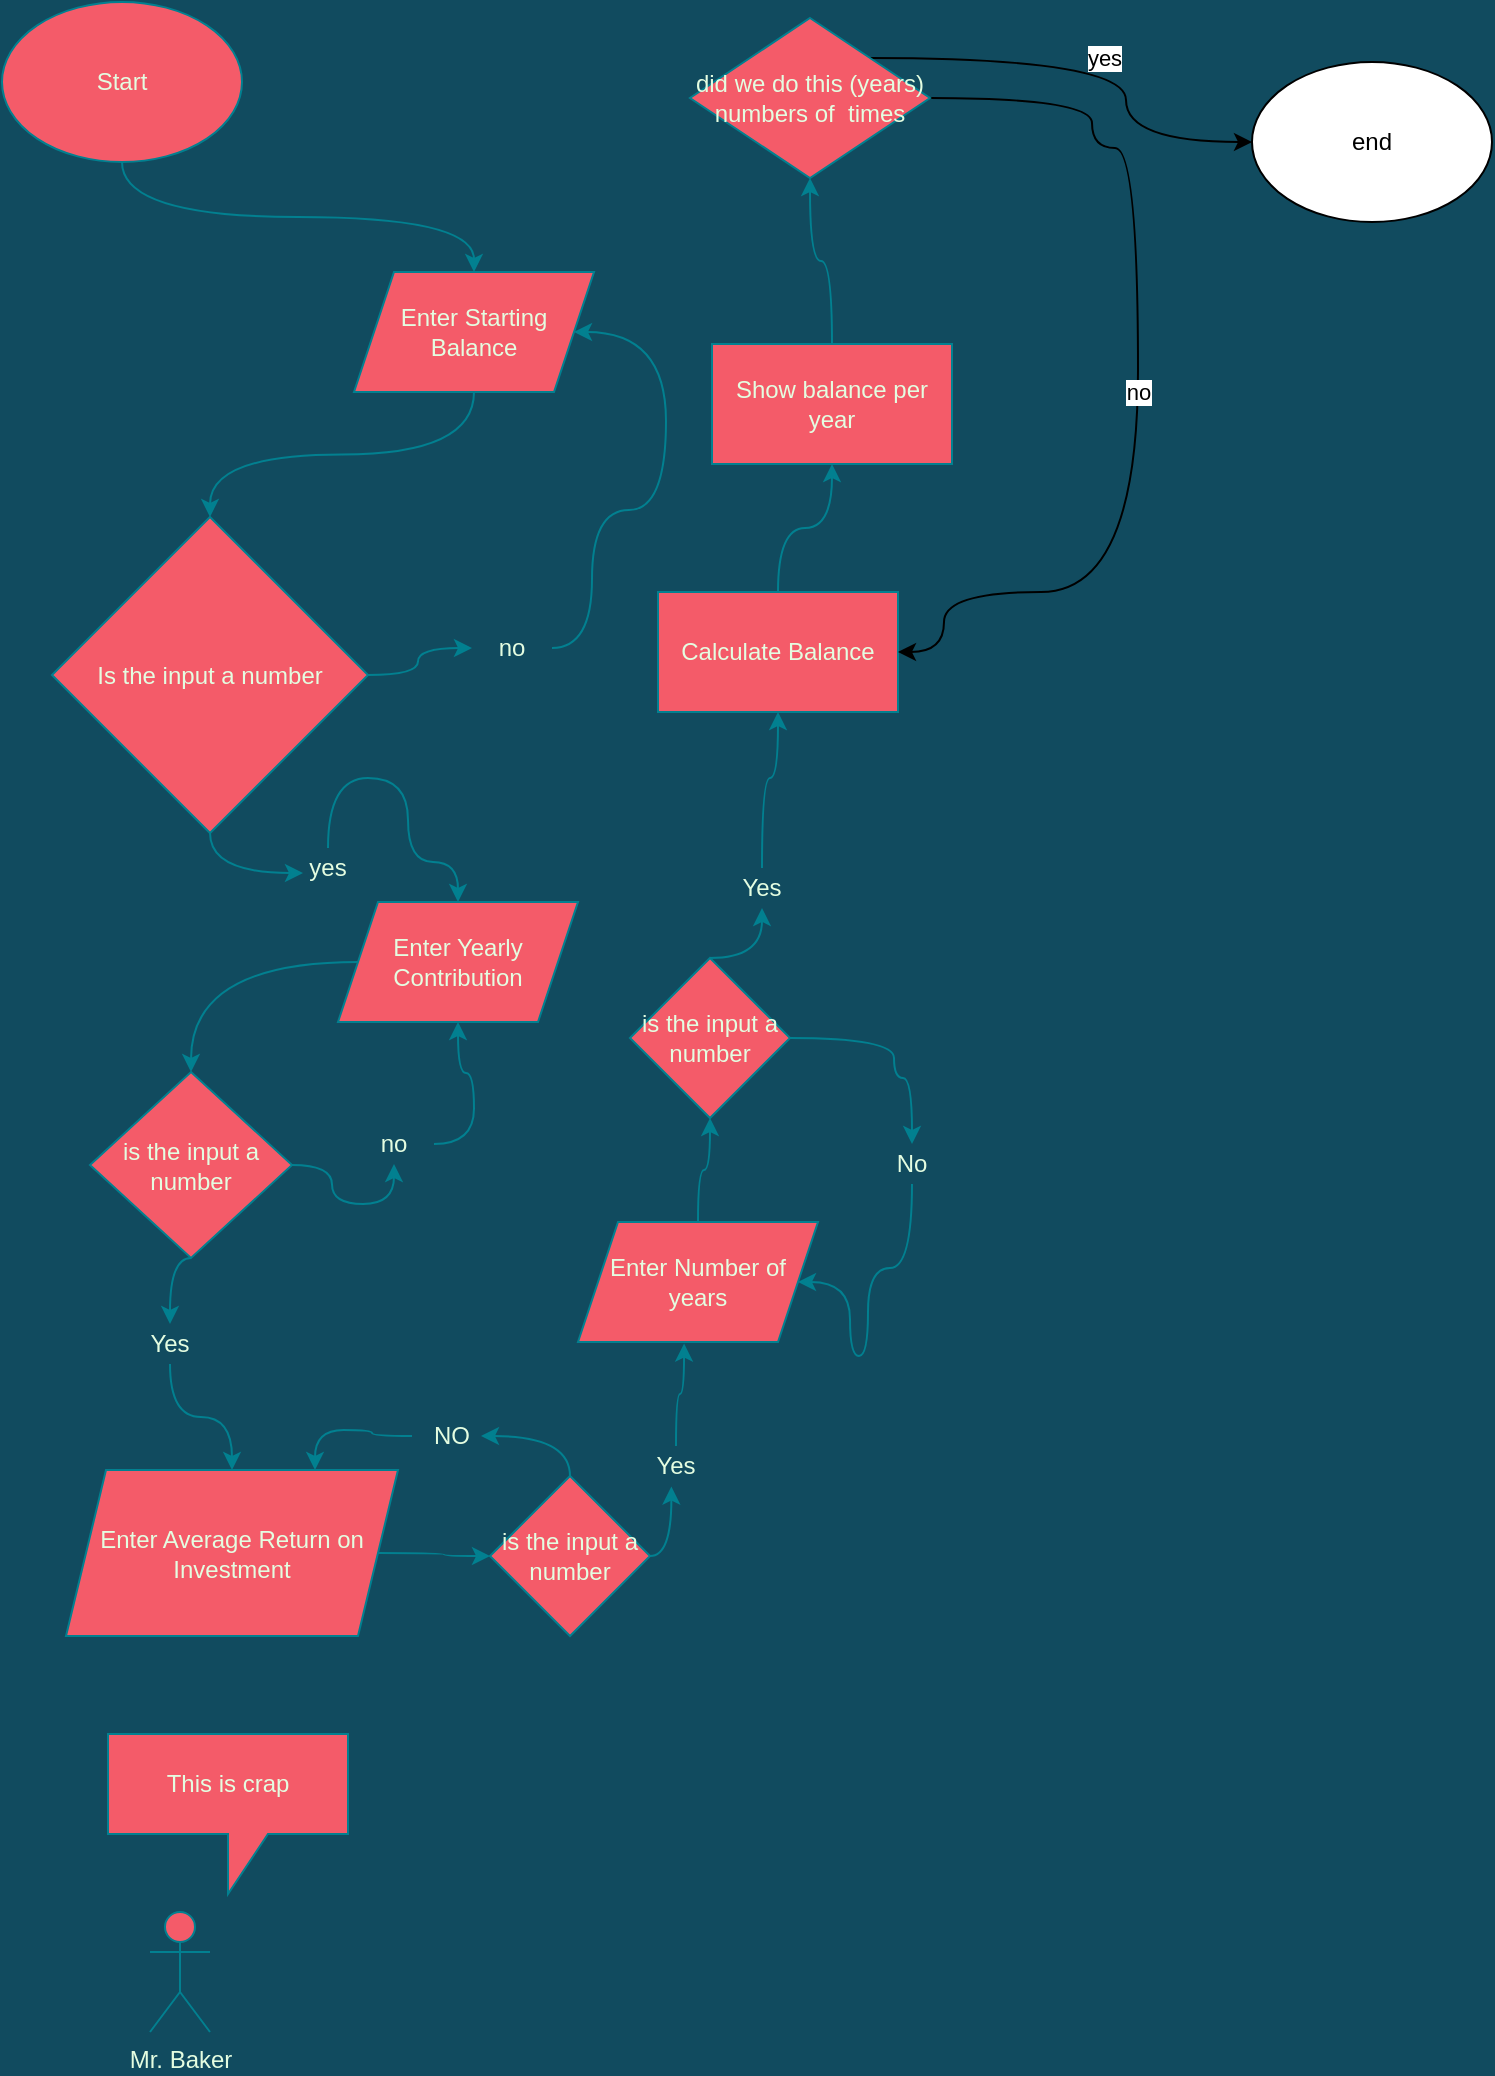 <mxfile type="github" version="13.7.6">
  <diagram id="qUnon9rWK1T8DNUqRCIi" name="Page-1">
    <mxGraphModel grid="0" background="#114B5F" shadow="0" math="0" pageHeight="1100" pageWidth="850" pageScale="1" page="1" fold="1" arrows="1" connect="1" tooltips="1" guides="1" gridSize="10" dy="616" dx="1038">
      <root>
        <mxCell id="0" />
        <mxCell id="1" parent="0" />
        <mxCell id="c7U_lFZOKelw3ld-xOK1-2" value="" parent="1" style="edgeStyle=orthogonalEdgeStyle;orthogonalLoop=1;jettySize=auto;html=1;labelBackgroundColor=#114B5F;strokeColor=#028090;fontColor=#E4FDE1;curved=1;exitX=0.5;exitY=1;exitDx=0;exitDy=0;" edge="1" source="TYUJkwS5z9lv2B-sG-99-1" target="c7U_lFZOKelw3ld-xOK1-1">
          <mxGeometry as="geometry" relative="1">
            <mxPoint as="sourcePoint" y="200" x="265" />
          </mxGeometry>
        </mxCell>
        <mxCell id="TYUJkwS5z9lv2B-sG-99-1" value="Start" parent="1" style="ellipse;whiteSpace=wrap;html=1;fillColor=#F45B69;strokeColor=#028090;fontColor=#E4FDE1;" vertex="1">
          <mxGeometry as="geometry" y="20" x="37" height="80" width="120" />
        </mxCell>
        <mxCell id="c7U_lFZOKelw3ld-xOK1-4" value="" parent="1" style="edgeStyle=orthogonalEdgeStyle;orthogonalLoop=1;jettySize=auto;html=1;labelBackgroundColor=#114B5F;strokeColor=#028090;fontColor=#E4FDE1;curved=1;entryX=0.5;entryY=0;entryDx=0;entryDy=0;" edge="1" source="c7U_lFZOKelw3ld-xOK1-1" target="lZdONFPbMPYTnM9vWjer-17">
          <mxGeometry as="geometry" relative="1">
            <mxPoint as="targetPoint" y="306" x="273" />
          </mxGeometry>
        </mxCell>
        <mxCell id="c7U_lFZOKelw3ld-xOK1-1" value="Enter Starting Balance" parent="1" style="shape=parallelogram;perimeter=parallelogramPerimeter;whiteSpace=wrap;html=1;fixedSize=1;fillColor=#F45B69;strokeColor=#028090;fontColor=#E4FDE1;" vertex="1">
          <mxGeometry as="geometry" y="155" x="213" height="60" width="120" />
        </mxCell>
        <mxCell id="lZdONFPbMPYTnM9vWjer-3" value="" parent="1" style="edgeStyle=orthogonalEdgeStyle;orthogonalLoop=1;jettySize=auto;html=1;labelBackgroundColor=#114B5F;strokeColor=#028090;fontColor=#E4FDE1;curved=1;exitX=0.5;exitY=0;exitDx=0;exitDy=0;" edge="1" source="lZdONFPbMPYTnM9vWjer-32" target="lZdONFPbMPYTnM9vWjer-2">
          <mxGeometry as="geometry" relative="1">
            <mxPoint as="sourcePoint" y="366" x="273" />
            <Array as="points">
              <mxPoint y="408" x="200" />
              <mxPoint y="408" x="240" />
              <mxPoint y="450" x="240" />
              <mxPoint y="450" x="265" />
            </Array>
          </mxGeometry>
        </mxCell>
        <mxCell id="lZdONFPbMPYTnM9vWjer-5" value="" parent="1" style="edgeStyle=orthogonalEdgeStyle;orthogonalLoop=1;jettySize=auto;html=1;labelBackgroundColor=#114B5F;strokeColor=#028090;fontColor=#E4FDE1;curved=1;entryX=0.5;entryY=0;entryDx=0;entryDy=0;" edge="1" source="lZdONFPbMPYTnM9vWjer-2" target="lZdONFPbMPYTnM9vWjer-27">
          <mxGeometry as="geometry" relative="1" />
        </mxCell>
        <mxCell id="lZdONFPbMPYTnM9vWjer-2" value="Enter Yearly Contribution" parent="1" style="shape=parallelogram;perimeter=parallelogramPerimeter;whiteSpace=wrap;html=1;fixedSize=1;fillColor=#F45B69;strokeColor=#028090;fontColor=#E4FDE1;" vertex="1">
          <mxGeometry as="geometry" y="470" x="205" height="60" width="120" />
        </mxCell>
        <mxCell id="lZdONFPbMPYTnM9vWjer-35" parent="1" style="edgeStyle=orthogonalEdgeStyle;curved=1;rounded=1;orthogonalLoop=1;jettySize=auto;html=1;exitX=1;exitY=0.5;exitDx=0;exitDy=0;entryX=1;entryY=0.5;entryDx=0;entryDy=0;strokeColor=#028090;fillColor=#F45B69;fontColor=#E4FDE1;" edge="1" source="lZdONFPbMPYTnM9vWjer-36" target="c7U_lFZOKelw3ld-xOK1-1">
          <mxGeometry as="geometry" relative="1">
            <Array as="points">
              <mxPoint y="343" x="332" />
              <mxPoint y="274" x="332" />
              <mxPoint y="274" x="369" />
              <mxPoint y="185" x="369" />
            </Array>
          </mxGeometry>
        </mxCell>
        <mxCell id="lZdONFPbMPYTnM9vWjer-17" value="Is the input a number" parent="1" style="rhombus;whiteSpace=wrap;html=1;strokeColor=#028090;fillColor=#F45B69;fontColor=#E4FDE1;" vertex="1">
          <mxGeometry as="geometry" y="277.5" x="62" height="158" width="158" />
        </mxCell>
        <mxCell id="lZdONFPbMPYTnM9vWjer-39" parent="1" style="edgeStyle=orthogonalEdgeStyle;curved=1;rounded=1;orthogonalLoop=1;jettySize=auto;html=1;exitX=1;exitY=0.5;exitDx=0;exitDy=0;entryX=0.5;entryY=1;entryDx=0;entryDy=0;strokeColor=#028090;fillColor=#F45B69;fontColor=#E4FDE1;" edge="1" source="lZdONFPbMPYTnM9vWjer-40" target="lZdONFPbMPYTnM9vWjer-2">
          <mxGeometry as="geometry" relative="1" />
        </mxCell>
        <mxCell id="lZdONFPbMPYTnM9vWjer-51" parent="1" style="edgeStyle=orthogonalEdgeStyle;curved=1;rounded=1;orthogonalLoop=1;jettySize=auto;html=1;exitX=0.5;exitY=1;exitDx=0;exitDy=0;entryX=0.5;entryY=0;entryDx=0;entryDy=0;strokeColor=#028090;fillColor=#F45B69;fontColor=#E4FDE1;" edge="1" source="lZdONFPbMPYTnM9vWjer-52" target="lZdONFPbMPYTnM9vWjer-50">
          <mxGeometry as="geometry" relative="1" />
        </mxCell>
        <mxCell id="lZdONFPbMPYTnM9vWjer-27" value="is the input a number" parent="1" style="rhombus;whiteSpace=wrap;html=1;strokeColor=#028090;fillColor=#F45B69;fontColor=#E4FDE1;" vertex="1">
          <mxGeometry as="geometry" y="555" x="81" height="93" width="101" />
        </mxCell>
        <mxCell id="lZdONFPbMPYTnM9vWjer-32" value="yes" parent="1" style="text;html=1;strokeColor=none;fillColor=none;align=center;verticalAlign=middle;whiteSpace=wrap;rounded=0;fontColor=#E4FDE1;" vertex="1">
          <mxGeometry as="geometry" y="443" x="180" height="20" width="40" />
        </mxCell>
        <mxCell id="lZdONFPbMPYTnM9vWjer-34" value="" parent="1" style="edgeStyle=orthogonalEdgeStyle;orthogonalLoop=1;jettySize=auto;html=1;labelBackgroundColor=#114B5F;strokeColor=#028090;fontColor=#E4FDE1;curved=1;exitX=0.5;exitY=1;exitDx=0;exitDy=0;" edge="1" source="lZdONFPbMPYTnM9vWjer-17">
          <mxGeometry as="geometry" relative="1">
            <mxPoint as="sourcePoint" y="435.5" x="141" />
            <mxPoint as="targetPoint" y="456" x="187" />
          </mxGeometry>
        </mxCell>
        <mxCell id="lZdONFPbMPYTnM9vWjer-36" value="no" parent="1" style="text;html=1;strokeColor=none;fillColor=none;align=center;verticalAlign=middle;whiteSpace=wrap;rounded=0;fontColor=#E4FDE1;" vertex="1">
          <mxGeometry as="geometry" y="333" x="272" height="20" width="40" />
        </mxCell>
        <mxCell id="lZdONFPbMPYTnM9vWjer-38" parent="1" style="edgeStyle=orthogonalEdgeStyle;curved=1;rounded=1;orthogonalLoop=1;jettySize=auto;html=1;exitX=1;exitY=0.5;exitDx=0;exitDy=0;entryX=0;entryY=0.5;entryDx=0;entryDy=0;strokeColor=#028090;fillColor=#F45B69;fontColor=#E4FDE1;" edge="1" source="lZdONFPbMPYTnM9vWjer-17" target="lZdONFPbMPYTnM9vWjer-36">
          <mxGeometry as="geometry" relative="1">
            <mxPoint as="sourcePoint" y="356.5" x="220" />
            <mxPoint as="targetPoint" y="185" x="323" />
            <Array as="points">
              <mxPoint y="357" x="245" />
              <mxPoint y="343" x="245" />
            </Array>
          </mxGeometry>
        </mxCell>
        <mxCell id="lZdONFPbMPYTnM9vWjer-40" value="no" parent="1" style="text;html=1;strokeColor=none;fillColor=none;align=center;verticalAlign=middle;whiteSpace=wrap;rounded=0;fontColor=#E4FDE1;" vertex="1">
          <mxGeometry as="geometry" y="581" x="213" height="20" width="40" />
        </mxCell>
        <mxCell id="lZdONFPbMPYTnM9vWjer-41" parent="1" style="edgeStyle=orthogonalEdgeStyle;curved=1;rounded=1;orthogonalLoop=1;jettySize=auto;html=1;exitX=1;exitY=0.5;exitDx=0;exitDy=0;entryX=0.5;entryY=1;entryDx=0;entryDy=0;strokeColor=#028090;fillColor=#F45B69;fontColor=#E4FDE1;" edge="1" source="lZdONFPbMPYTnM9vWjer-27" target="lZdONFPbMPYTnM9vWjer-40">
          <mxGeometry as="geometry" relative="1">
            <mxPoint as="sourcePoint" y="601.5" x="182" />
            <mxPoint as="targetPoint" y="530" x="265" />
          </mxGeometry>
        </mxCell>
        <mxCell id="lZdONFPbMPYTnM9vWjer-55" parent="1" style="edgeStyle=orthogonalEdgeStyle;curved=1;rounded=1;orthogonalLoop=1;jettySize=auto;html=1;exitX=1;exitY=0.5;exitDx=0;exitDy=0;entryX=0;entryY=0.5;entryDx=0;entryDy=0;strokeColor=#028090;fillColor=#F45B69;fontColor=#E4FDE1;" edge="1" source="lZdONFPbMPYTnM9vWjer-50" target="lZdONFPbMPYTnM9vWjer-54">
          <mxGeometry as="geometry" relative="1" />
        </mxCell>
        <mxCell id="lZdONFPbMPYTnM9vWjer-50" value="Enter Average Return on Investment" parent="1" style="shape=parallelogram;perimeter=parallelogramPerimeter;whiteSpace=wrap;html=1;fixedSize=1;strokeColor=#028090;fillColor=#F45B69;fontColor=#E4FDE1;" vertex="1">
          <mxGeometry as="geometry" y="754" x="69" height="83" width="166" />
        </mxCell>
        <mxCell id="lZdONFPbMPYTnM9vWjer-52" value="Yes" parent="1" style="text;html=1;strokeColor=none;fillColor=none;align=center;verticalAlign=middle;whiteSpace=wrap;rounded=0;fontColor=#E4FDE1;" vertex="1">
          <mxGeometry as="geometry" y="681" x="101" height="20" width="40" />
        </mxCell>
        <mxCell id="lZdONFPbMPYTnM9vWjer-53" parent="1" style="edgeStyle=orthogonalEdgeStyle;curved=1;rounded=1;orthogonalLoop=1;jettySize=auto;html=1;exitX=0.5;exitY=1;exitDx=0;exitDy=0;entryX=0.5;entryY=0;entryDx=0;entryDy=0;strokeColor=#028090;fillColor=#F45B69;fontColor=#E4FDE1;" edge="1" source="lZdONFPbMPYTnM9vWjer-27" target="lZdONFPbMPYTnM9vWjer-52">
          <mxGeometry as="geometry" relative="1">
            <mxPoint as="sourcePoint" y="648" x="131.5" />
            <mxPoint as="targetPoint" y="754" x="152" />
          </mxGeometry>
        </mxCell>
        <mxCell id="lZdONFPbMPYTnM9vWjer-60" parent="1" style="edgeStyle=orthogonalEdgeStyle;curved=1;rounded=1;orthogonalLoop=1;jettySize=auto;html=1;exitX=0;exitY=0.5;exitDx=0;exitDy=0;entryX=0.75;entryY=0;entryDx=0;entryDy=0;strokeColor=#028090;fillColor=#F45B69;fontColor=#E4FDE1;" edge="1" source="lZdONFPbMPYTnM9vWjer-61" target="lZdONFPbMPYTnM9vWjer-50">
          <mxGeometry as="geometry" relative="1" />
        </mxCell>
        <mxCell id="lZdONFPbMPYTnM9vWjer-63" parent="1" style="edgeStyle=orthogonalEdgeStyle;curved=1;rounded=1;orthogonalLoop=1;jettySize=auto;html=1;exitX=0.5;exitY=0;exitDx=0;exitDy=0;entryX=0.442;entryY=1.013;entryDx=0;entryDy=0;entryPerimeter=0;strokeColor=#028090;fillColor=#F45B69;fontColor=#E4FDE1;" edge="1" source="lZdONFPbMPYTnM9vWjer-64" target="lZdONFPbMPYTnM9vWjer-59">
          <mxGeometry as="geometry" relative="1" />
        </mxCell>
        <mxCell id="lZdONFPbMPYTnM9vWjer-54" value="is the input a number" parent="1" style="rhombus;whiteSpace=wrap;html=1;strokeColor=#028090;fillColor=#F45B69;fontColor=#E4FDE1;" vertex="1">
          <mxGeometry as="geometry" y="757" x="281" height="80" width="80" />
        </mxCell>
        <mxCell id="lZdONFPbMPYTnM9vWjer-56" value="Mr. Baker" parent="1" style="shape=umlActor;verticalLabelPosition=bottom;verticalAlign=top;html=1;outlineConnect=0;strokeColor=#028090;fillColor=#F45B69;fontColor=#E4FDE1;" vertex="1">
          <mxGeometry as="geometry" y="975" x="111" height="60" width="30" />
        </mxCell>
        <mxCell id="lZdONFPbMPYTnM9vWjer-57" value="This is crap" parent="1" style="shape=callout;whiteSpace=wrap;html=1;perimeter=calloutPerimeter;strokeColor=#028090;fillColor=#F45B69;fontColor=#E4FDE1;" vertex="1">
          <mxGeometry as="geometry" y="886" x="90" height="80" width="120" />
        </mxCell>
        <mxCell id="lZdONFPbMPYTnM9vWjer-67" parent="1" style="edgeStyle=orthogonalEdgeStyle;curved=1;rounded=1;orthogonalLoop=1;jettySize=auto;html=1;exitX=0.5;exitY=0;exitDx=0;exitDy=0;entryX=0.5;entryY=1;entryDx=0;entryDy=0;strokeColor=#028090;fillColor=#F45B69;fontColor=#E4FDE1;" edge="1" source="lZdONFPbMPYTnM9vWjer-59" target="lZdONFPbMPYTnM9vWjer-66">
          <mxGeometry as="geometry" relative="1" />
        </mxCell>
        <mxCell id="lZdONFPbMPYTnM9vWjer-59" value="Enter Number of years" parent="1" style="shape=parallelogram;perimeter=parallelogramPerimeter;whiteSpace=wrap;html=1;fixedSize=1;strokeColor=#028090;fillColor=#F45B69;fontColor=#E4FDE1;" vertex="1">
          <mxGeometry as="geometry" y="630" x="325" height="60" width="120" />
        </mxCell>
        <mxCell id="lZdONFPbMPYTnM9vWjer-61" value="NO" parent="1" style="text;html=1;strokeColor=none;fillColor=none;align=center;verticalAlign=middle;whiteSpace=wrap;rounded=0;fontColor=#E4FDE1;" vertex="1">
          <mxGeometry as="geometry" y="727" x="242" height="20" width="40" />
        </mxCell>
        <mxCell id="lZdONFPbMPYTnM9vWjer-62" parent="1" style="edgeStyle=orthogonalEdgeStyle;curved=1;rounded=1;orthogonalLoop=1;jettySize=auto;html=1;exitX=0.5;exitY=0;exitDx=0;exitDy=0;strokeColor=#028090;fillColor=#F45B69;fontColor=#E4FDE1;" edge="1" source="lZdONFPbMPYTnM9vWjer-54">
          <mxGeometry as="geometry" relative="1">
            <mxPoint as="sourcePoint" y="757" x="321" />
            <mxPoint as="targetPoint" y="737" x="276" />
          </mxGeometry>
        </mxCell>
        <mxCell id="lZdONFPbMPYTnM9vWjer-64" value="Yes" parent="1" style="text;html=1;strokeColor=none;fillColor=none;align=center;verticalAlign=middle;whiteSpace=wrap;rounded=0;fontColor=#E4FDE1;" vertex="1">
          <mxGeometry as="geometry" y="742" x="354" height="20" width="40" />
        </mxCell>
        <mxCell id="lZdONFPbMPYTnM9vWjer-65" parent="1" style="edgeStyle=orthogonalEdgeStyle;curved=1;rounded=1;orthogonalLoop=1;jettySize=auto;html=1;exitX=1;exitY=0.5;exitDx=0;exitDy=0;entryX=0.442;entryY=1.013;entryDx=0;entryDy=0;entryPerimeter=0;strokeColor=#028090;fillColor=#F45B69;fontColor=#E4FDE1;" edge="1" source="lZdONFPbMPYTnM9vWjer-54" target="lZdONFPbMPYTnM9vWjer-64">
          <mxGeometry as="geometry" relative="1">
            <mxPoint as="sourcePoint" y="797" x="361" />
            <mxPoint as="targetPoint" y="698.78" x="372.04" />
          </mxGeometry>
        </mxCell>
        <mxCell id="lZdONFPbMPYTnM9vWjer-68" parent="1" style="edgeStyle=orthogonalEdgeStyle;orthogonalLoop=1;jettySize=auto;html=1;exitX=0.5;exitY=1;exitDx=0;exitDy=0;entryX=1;entryY=0.5;entryDx=0;entryDy=0;strokeColor=#028090;fillColor=#F45B69;fontColor=#E4FDE1;curved=1;" edge="1" source="lZdONFPbMPYTnM9vWjer-69" target="lZdONFPbMPYTnM9vWjer-59">
          <mxGeometry as="geometry" relative="1">
            <Array as="points">
              <mxPoint y="653" x="492" />
              <mxPoint y="653" x="470" />
              <mxPoint y="697" x="470" />
              <mxPoint y="697" x="461" />
              <mxPoint y="660" x="461" />
            </Array>
          </mxGeometry>
        </mxCell>
        <mxCell id="lZdONFPbMPYTnM9vWjer-73" parent="1" style="edgeStyle=orthogonalEdgeStyle;curved=1;rounded=1;orthogonalLoop=1;jettySize=auto;html=1;exitX=0.5;exitY=0;exitDx=0;exitDy=0;entryX=0.5;entryY=1;entryDx=0;entryDy=0;strokeColor=#028090;fillColor=#F45B69;fontColor=#E4FDE1;" edge="1" source="lZdONFPbMPYTnM9vWjer-74" target="lZdONFPbMPYTnM9vWjer-72">
          <mxGeometry as="geometry" relative="1">
            <Array as="points">
              <mxPoint y="408" x="417" />
            </Array>
          </mxGeometry>
        </mxCell>
        <mxCell id="lZdONFPbMPYTnM9vWjer-66" value="is the input a number" parent="1" style="rhombus;whiteSpace=wrap;html=1;strokeColor=#028090;fillColor=#F45B69;fontColor=#E4FDE1;" vertex="1">
          <mxGeometry as="geometry" y="498" x="351" height="80" width="80" />
        </mxCell>
        <mxCell id="lZdONFPbMPYTnM9vWjer-69" value="No" parent="1" style="text;html=1;strokeColor=none;fillColor=none;align=center;verticalAlign=middle;whiteSpace=wrap;rounded=0;fontColor=#E4FDE1;" vertex="1">
          <mxGeometry as="geometry" y="591" x="472" height="20" width="40" />
        </mxCell>
        <mxCell id="lZdONFPbMPYTnM9vWjer-70" parent="1" style="edgeStyle=orthogonalEdgeStyle;curved=1;rounded=1;orthogonalLoop=1;jettySize=auto;html=1;exitX=1;exitY=0.5;exitDx=0;exitDy=0;entryX=0.5;entryY=0;entryDx=0;entryDy=0;strokeColor=#028090;fillColor=#F45B69;fontColor=#E4FDE1;" edge="1" source="lZdONFPbMPYTnM9vWjer-66" target="lZdONFPbMPYTnM9vWjer-69">
          <mxGeometry as="geometry" relative="1">
            <mxPoint as="sourcePoint" y="538" x="431" />
            <mxPoint as="targetPoint" y="660" x="435" />
            <Array as="points">
              <mxPoint y="538" x="483" />
              <mxPoint y="558" x="483" />
              <mxPoint y="558" x="492" />
            </Array>
          </mxGeometry>
        </mxCell>
        <mxCell id="lZdONFPbMPYTnM9vWjer-77" parent="1" style="edgeStyle=orthogonalEdgeStyle;curved=1;rounded=1;orthogonalLoop=1;jettySize=auto;html=1;exitX=0.5;exitY=0;exitDx=0;exitDy=0;entryX=0.5;entryY=1;entryDx=0;entryDy=0;strokeColor=#028090;fillColor=#F45B69;fontColor=#E4FDE1;" edge="1" source="lZdONFPbMPYTnM9vWjer-72" target="lZdONFPbMPYTnM9vWjer-76">
          <mxGeometry as="geometry" relative="1" />
        </mxCell>
        <mxCell id="lZdONFPbMPYTnM9vWjer-72" value="Calculate Balance" parent="1" style="rounded=0;whiteSpace=wrap;html=1;strokeColor=#028090;fillColor=#F45B69;fontColor=#E4FDE1;" vertex="1">
          <mxGeometry as="geometry" y="315" x="365" height="60" width="120" />
        </mxCell>
        <mxCell id="lZdONFPbMPYTnM9vWjer-74" value="Yes" parent="1" style="text;html=1;strokeColor=none;fillColor=none;align=center;verticalAlign=middle;whiteSpace=wrap;rounded=0;fontColor=#E4FDE1;" vertex="1">
          <mxGeometry as="geometry" y="453" x="397" height="20" width="40" />
        </mxCell>
        <mxCell id="lZdONFPbMPYTnM9vWjer-75" parent="1" style="edgeStyle=orthogonalEdgeStyle;curved=1;rounded=1;orthogonalLoop=1;jettySize=auto;html=1;exitX=0.5;exitY=0;exitDx=0;exitDy=0;entryX=0.5;entryY=1;entryDx=0;entryDy=0;strokeColor=#028090;fillColor=#F45B69;fontColor=#E4FDE1;" edge="1" source="lZdONFPbMPYTnM9vWjer-66" target="lZdONFPbMPYTnM9vWjer-74">
          <mxGeometry as="geometry" relative="1">
            <mxPoint as="sourcePoint" y="498" x="391" />
            <mxPoint as="targetPoint" y="425" x="465" />
          </mxGeometry>
        </mxCell>
        <mxCell id="lZdONFPbMPYTnM9vWjer-79" parent="1" style="edgeStyle=orthogonalEdgeStyle;curved=1;rounded=1;orthogonalLoop=1;jettySize=auto;html=1;exitX=0.5;exitY=0;exitDx=0;exitDy=0;entryX=0.5;entryY=1;entryDx=0;entryDy=0;strokeColor=#028090;fillColor=#F45B69;fontColor=#E4FDE1;" edge="1" source="lZdONFPbMPYTnM9vWjer-76" target="lZdONFPbMPYTnM9vWjer-78">
          <mxGeometry as="geometry" relative="1" />
        </mxCell>
        <mxCell id="lZdONFPbMPYTnM9vWjer-76" value="Show balance per year" parent="1" style="rounded=0;whiteSpace=wrap;html=1;strokeColor=#028090;fillColor=#F45B69;fontColor=#E4FDE1;" vertex="1">
          <mxGeometry as="geometry" y="191" x="392" height="60" width="120" />
        </mxCell>
        <mxCell id="_DmAC5BNWAJ5fLGk-n9z-1" value="no" parent="1" style="edgeStyle=orthogonalEdgeStyle;curved=1;orthogonalLoop=1;jettySize=auto;html=1;entryX=1;entryY=0.5;entryDx=0;entryDy=0;exitX=1;exitY=0.5;exitDx=0;exitDy=0;" edge="1" source="lZdONFPbMPYTnM9vWjer-78" target="lZdONFPbMPYTnM9vWjer-72">
          <mxGeometry as="geometry" relative="1">
            <Array as="points">
              <mxPoint y="68" x="582" />
              <mxPoint y="93" x="582" />
              <mxPoint y="93" x="605" />
              <mxPoint y="315" x="605" />
              <mxPoint y="315" x="508" />
              <mxPoint y="345" x="508" />
            </Array>
          </mxGeometry>
        </mxCell>
        <mxCell id="_DmAC5BNWAJ5fLGk-n9z-3" value="yes" parent="1" style="edgeStyle=orthogonalEdgeStyle;curved=1;orthogonalLoop=1;jettySize=auto;html=1;exitX=1;exitY=0;exitDx=0;exitDy=0;entryX=0;entryY=0.5;entryDx=0;entryDy=0;" edge="1" source="lZdONFPbMPYTnM9vWjer-78" target="_DmAC5BNWAJ5fLGk-n9z-2">
          <mxGeometry as="geometry" relative="1">
            <Array as="points">
              <mxPoint y="48" x="599" />
              <mxPoint y="90" x="599" />
            </Array>
          </mxGeometry>
        </mxCell>
        <mxCell id="lZdONFPbMPYTnM9vWjer-78" value="did we do this (years) numbers of&amp;nbsp; times" parent="1" style="rhombus;whiteSpace=wrap;html=1;fontFamily=Helvetica;fontSize=12;fontColor=#E4FDE1;align=center;strokeColor=#028090;fillColor=#F45B69;" vertex="1">
          <mxGeometry as="geometry" y="28" x="381" height="80" width="120" />
        </mxCell>
        <mxCell id="_DmAC5BNWAJ5fLGk-n9z-2" value="end" parent="1" style="ellipse;whiteSpace=wrap;html=1;" vertex="1">
          <mxGeometry as="geometry" y="50" x="662" height="80" width="120" />
        </mxCell>
      </root>
    </mxGraphModel>
  </diagram>
</mxfile>

